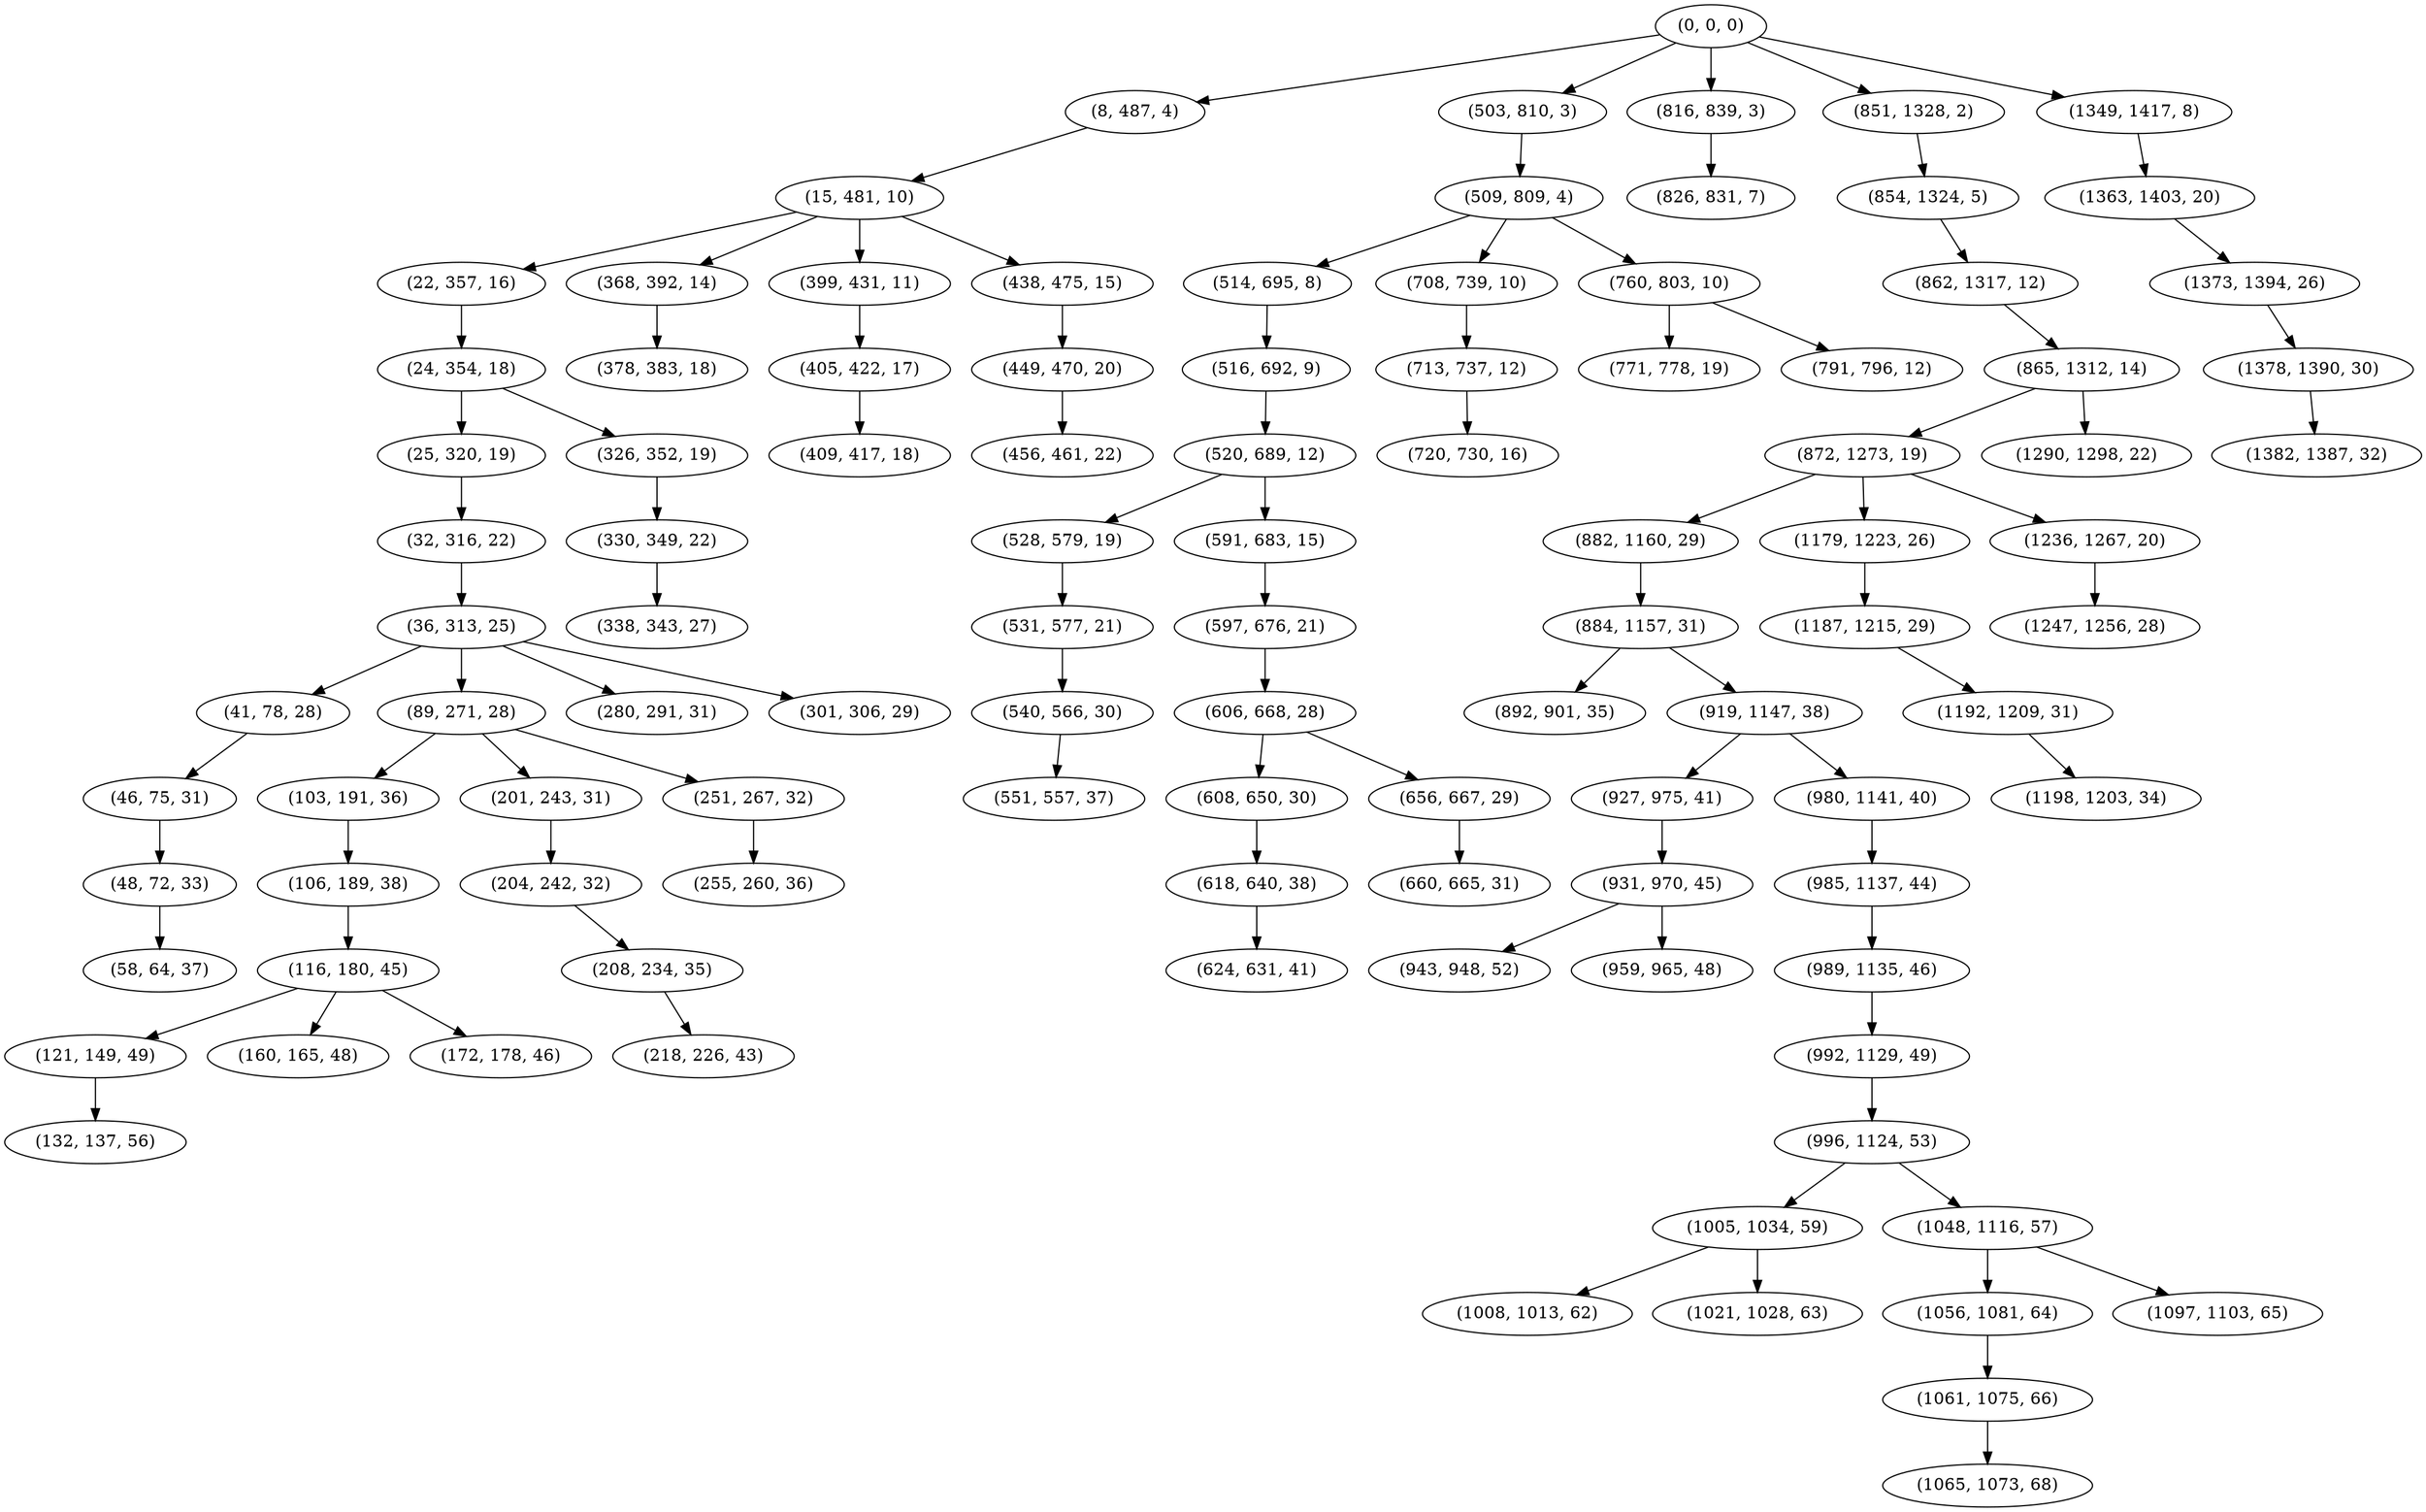 digraph tree {
    "(0, 0, 0)";
    "(8, 487, 4)";
    "(15, 481, 10)";
    "(22, 357, 16)";
    "(24, 354, 18)";
    "(25, 320, 19)";
    "(32, 316, 22)";
    "(36, 313, 25)";
    "(41, 78, 28)";
    "(46, 75, 31)";
    "(48, 72, 33)";
    "(58, 64, 37)";
    "(89, 271, 28)";
    "(103, 191, 36)";
    "(106, 189, 38)";
    "(116, 180, 45)";
    "(121, 149, 49)";
    "(132, 137, 56)";
    "(160, 165, 48)";
    "(172, 178, 46)";
    "(201, 243, 31)";
    "(204, 242, 32)";
    "(208, 234, 35)";
    "(218, 226, 43)";
    "(251, 267, 32)";
    "(255, 260, 36)";
    "(280, 291, 31)";
    "(301, 306, 29)";
    "(326, 352, 19)";
    "(330, 349, 22)";
    "(338, 343, 27)";
    "(368, 392, 14)";
    "(378, 383, 18)";
    "(399, 431, 11)";
    "(405, 422, 17)";
    "(409, 417, 18)";
    "(438, 475, 15)";
    "(449, 470, 20)";
    "(456, 461, 22)";
    "(503, 810, 3)";
    "(509, 809, 4)";
    "(514, 695, 8)";
    "(516, 692, 9)";
    "(520, 689, 12)";
    "(528, 579, 19)";
    "(531, 577, 21)";
    "(540, 566, 30)";
    "(551, 557, 37)";
    "(591, 683, 15)";
    "(597, 676, 21)";
    "(606, 668, 28)";
    "(608, 650, 30)";
    "(618, 640, 38)";
    "(624, 631, 41)";
    "(656, 667, 29)";
    "(660, 665, 31)";
    "(708, 739, 10)";
    "(713, 737, 12)";
    "(720, 730, 16)";
    "(760, 803, 10)";
    "(771, 778, 19)";
    "(791, 796, 12)";
    "(816, 839, 3)";
    "(826, 831, 7)";
    "(851, 1328, 2)";
    "(854, 1324, 5)";
    "(862, 1317, 12)";
    "(865, 1312, 14)";
    "(872, 1273, 19)";
    "(882, 1160, 29)";
    "(884, 1157, 31)";
    "(892, 901, 35)";
    "(919, 1147, 38)";
    "(927, 975, 41)";
    "(931, 970, 45)";
    "(943, 948, 52)";
    "(959, 965, 48)";
    "(980, 1141, 40)";
    "(985, 1137, 44)";
    "(989, 1135, 46)";
    "(992, 1129, 49)";
    "(996, 1124, 53)";
    "(1005, 1034, 59)";
    "(1008, 1013, 62)";
    "(1021, 1028, 63)";
    "(1048, 1116, 57)";
    "(1056, 1081, 64)";
    "(1061, 1075, 66)";
    "(1065, 1073, 68)";
    "(1097, 1103, 65)";
    "(1179, 1223, 26)";
    "(1187, 1215, 29)";
    "(1192, 1209, 31)";
    "(1198, 1203, 34)";
    "(1236, 1267, 20)";
    "(1247, 1256, 28)";
    "(1290, 1298, 22)";
    "(1349, 1417, 8)";
    "(1363, 1403, 20)";
    "(1373, 1394, 26)";
    "(1378, 1390, 30)";
    "(1382, 1387, 32)";
    "(0, 0, 0)" -> "(8, 487, 4)";
    "(0, 0, 0)" -> "(503, 810, 3)";
    "(0, 0, 0)" -> "(816, 839, 3)";
    "(0, 0, 0)" -> "(851, 1328, 2)";
    "(0, 0, 0)" -> "(1349, 1417, 8)";
    "(8, 487, 4)" -> "(15, 481, 10)";
    "(15, 481, 10)" -> "(22, 357, 16)";
    "(15, 481, 10)" -> "(368, 392, 14)";
    "(15, 481, 10)" -> "(399, 431, 11)";
    "(15, 481, 10)" -> "(438, 475, 15)";
    "(22, 357, 16)" -> "(24, 354, 18)";
    "(24, 354, 18)" -> "(25, 320, 19)";
    "(24, 354, 18)" -> "(326, 352, 19)";
    "(25, 320, 19)" -> "(32, 316, 22)";
    "(32, 316, 22)" -> "(36, 313, 25)";
    "(36, 313, 25)" -> "(41, 78, 28)";
    "(36, 313, 25)" -> "(89, 271, 28)";
    "(36, 313, 25)" -> "(280, 291, 31)";
    "(36, 313, 25)" -> "(301, 306, 29)";
    "(41, 78, 28)" -> "(46, 75, 31)";
    "(46, 75, 31)" -> "(48, 72, 33)";
    "(48, 72, 33)" -> "(58, 64, 37)";
    "(89, 271, 28)" -> "(103, 191, 36)";
    "(89, 271, 28)" -> "(201, 243, 31)";
    "(89, 271, 28)" -> "(251, 267, 32)";
    "(103, 191, 36)" -> "(106, 189, 38)";
    "(106, 189, 38)" -> "(116, 180, 45)";
    "(116, 180, 45)" -> "(121, 149, 49)";
    "(116, 180, 45)" -> "(160, 165, 48)";
    "(116, 180, 45)" -> "(172, 178, 46)";
    "(121, 149, 49)" -> "(132, 137, 56)";
    "(201, 243, 31)" -> "(204, 242, 32)";
    "(204, 242, 32)" -> "(208, 234, 35)";
    "(208, 234, 35)" -> "(218, 226, 43)";
    "(251, 267, 32)" -> "(255, 260, 36)";
    "(326, 352, 19)" -> "(330, 349, 22)";
    "(330, 349, 22)" -> "(338, 343, 27)";
    "(368, 392, 14)" -> "(378, 383, 18)";
    "(399, 431, 11)" -> "(405, 422, 17)";
    "(405, 422, 17)" -> "(409, 417, 18)";
    "(438, 475, 15)" -> "(449, 470, 20)";
    "(449, 470, 20)" -> "(456, 461, 22)";
    "(503, 810, 3)" -> "(509, 809, 4)";
    "(509, 809, 4)" -> "(514, 695, 8)";
    "(509, 809, 4)" -> "(708, 739, 10)";
    "(509, 809, 4)" -> "(760, 803, 10)";
    "(514, 695, 8)" -> "(516, 692, 9)";
    "(516, 692, 9)" -> "(520, 689, 12)";
    "(520, 689, 12)" -> "(528, 579, 19)";
    "(520, 689, 12)" -> "(591, 683, 15)";
    "(528, 579, 19)" -> "(531, 577, 21)";
    "(531, 577, 21)" -> "(540, 566, 30)";
    "(540, 566, 30)" -> "(551, 557, 37)";
    "(591, 683, 15)" -> "(597, 676, 21)";
    "(597, 676, 21)" -> "(606, 668, 28)";
    "(606, 668, 28)" -> "(608, 650, 30)";
    "(606, 668, 28)" -> "(656, 667, 29)";
    "(608, 650, 30)" -> "(618, 640, 38)";
    "(618, 640, 38)" -> "(624, 631, 41)";
    "(656, 667, 29)" -> "(660, 665, 31)";
    "(708, 739, 10)" -> "(713, 737, 12)";
    "(713, 737, 12)" -> "(720, 730, 16)";
    "(760, 803, 10)" -> "(771, 778, 19)";
    "(760, 803, 10)" -> "(791, 796, 12)";
    "(816, 839, 3)" -> "(826, 831, 7)";
    "(851, 1328, 2)" -> "(854, 1324, 5)";
    "(854, 1324, 5)" -> "(862, 1317, 12)";
    "(862, 1317, 12)" -> "(865, 1312, 14)";
    "(865, 1312, 14)" -> "(872, 1273, 19)";
    "(865, 1312, 14)" -> "(1290, 1298, 22)";
    "(872, 1273, 19)" -> "(882, 1160, 29)";
    "(872, 1273, 19)" -> "(1179, 1223, 26)";
    "(872, 1273, 19)" -> "(1236, 1267, 20)";
    "(882, 1160, 29)" -> "(884, 1157, 31)";
    "(884, 1157, 31)" -> "(892, 901, 35)";
    "(884, 1157, 31)" -> "(919, 1147, 38)";
    "(919, 1147, 38)" -> "(927, 975, 41)";
    "(919, 1147, 38)" -> "(980, 1141, 40)";
    "(927, 975, 41)" -> "(931, 970, 45)";
    "(931, 970, 45)" -> "(943, 948, 52)";
    "(931, 970, 45)" -> "(959, 965, 48)";
    "(980, 1141, 40)" -> "(985, 1137, 44)";
    "(985, 1137, 44)" -> "(989, 1135, 46)";
    "(989, 1135, 46)" -> "(992, 1129, 49)";
    "(992, 1129, 49)" -> "(996, 1124, 53)";
    "(996, 1124, 53)" -> "(1005, 1034, 59)";
    "(996, 1124, 53)" -> "(1048, 1116, 57)";
    "(1005, 1034, 59)" -> "(1008, 1013, 62)";
    "(1005, 1034, 59)" -> "(1021, 1028, 63)";
    "(1048, 1116, 57)" -> "(1056, 1081, 64)";
    "(1048, 1116, 57)" -> "(1097, 1103, 65)";
    "(1056, 1081, 64)" -> "(1061, 1075, 66)";
    "(1061, 1075, 66)" -> "(1065, 1073, 68)";
    "(1179, 1223, 26)" -> "(1187, 1215, 29)";
    "(1187, 1215, 29)" -> "(1192, 1209, 31)";
    "(1192, 1209, 31)" -> "(1198, 1203, 34)";
    "(1236, 1267, 20)" -> "(1247, 1256, 28)";
    "(1349, 1417, 8)" -> "(1363, 1403, 20)";
    "(1363, 1403, 20)" -> "(1373, 1394, 26)";
    "(1373, 1394, 26)" -> "(1378, 1390, 30)";
    "(1378, 1390, 30)" -> "(1382, 1387, 32)";
}
